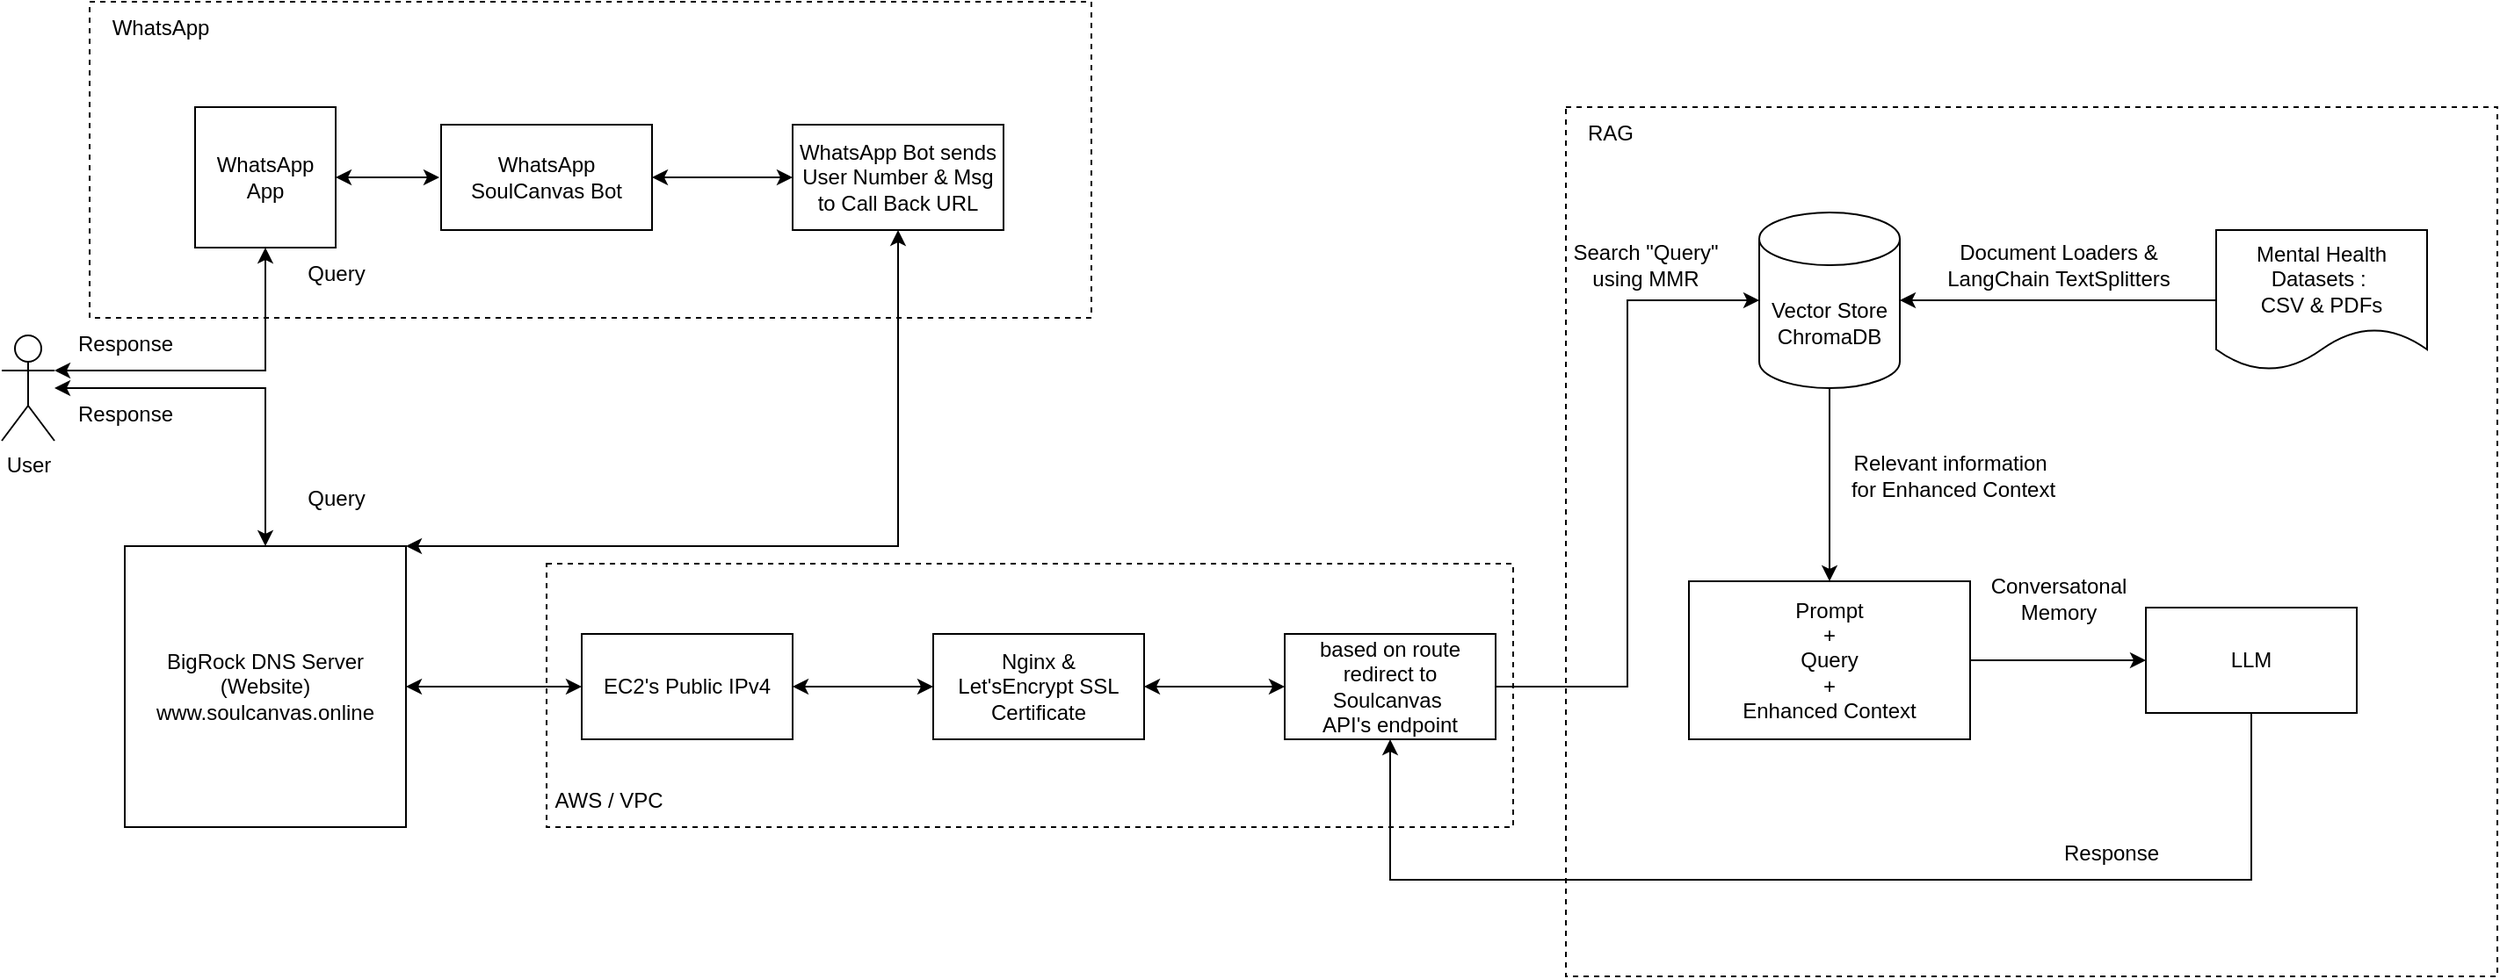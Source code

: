 <mxfile version="24.8.0">
  <diagram name="Page-1" id="QUatM0a3X-eX3-ZyX8t9">
    <mxGraphModel dx="1434" dy="1845" grid="1" gridSize="10" guides="1" tooltips="1" connect="1" arrows="1" fold="1" page="1" pageScale="1" pageWidth="827" pageHeight="1169" math="0" shadow="0">
      <root>
        <mxCell id="0" />
        <mxCell id="1" parent="0" />
        <mxCell id="ntM79_ehQCoRL3NHd-29-11" value="" style="rounded=0;whiteSpace=wrap;html=1;fillColor=none;dashed=1;" parent="1" vertex="1">
          <mxGeometry x="1030" y="-797" width="530" height="495" as="geometry" />
        </mxCell>
        <mxCell id="E2aT2Wicu7h2aFI-ZZVZ-1" value="WhatsApp App" style="whiteSpace=wrap;html=1;aspect=fixed;" parent="1" vertex="1">
          <mxGeometry x="250" y="-797" width="80" height="80" as="geometry" />
        </mxCell>
        <mxCell id="E2aT2Wicu7h2aFI-ZZVZ-2" value="User" style="shape=umlActor;verticalLabelPosition=bottom;verticalAlign=top;html=1;outlineConnect=0;" parent="1" vertex="1">
          <mxGeometry x="140" y="-667" width="30" height="60" as="geometry" />
        </mxCell>
        <mxCell id="E2aT2Wicu7h2aFI-ZZVZ-4" value="BigRock DNS Server (Website&lt;span style=&quot;background-color: initial;&quot;&gt;)&lt;/span&gt;&lt;div&gt;&lt;div&gt;www.soulcanvas.online&lt;/div&gt;&lt;/div&gt;" style="whiteSpace=wrap;html=1;aspect=fixed;" parent="1" vertex="1">
          <mxGeometry x="210" y="-547" width="160" height="160" as="geometry" />
        </mxCell>
        <mxCell id="E2aT2Wicu7h2aFI-ZZVZ-6" value="EC2&#39;s Public IPv4" style="whiteSpace=wrap;html=1;" parent="1" vertex="1">
          <mxGeometry x="470" y="-497" width="120" height="60" as="geometry" />
        </mxCell>
        <mxCell id="E2aT2Wicu7h2aFI-ZZVZ-8" value="Nginx &amp;amp;&lt;div&gt;&lt;div&gt;Let&#39;sEncrypt SSL Certificate&lt;/div&gt;&lt;/div&gt;" style="whiteSpace=wrap;html=1;" parent="1" vertex="1">
          <mxGeometry x="670" y="-497" width="120" height="60" as="geometry" />
        </mxCell>
        <mxCell id="E2aT2Wicu7h2aFI-ZZVZ-10" value="based on route redirect to Soulcanvas&amp;nbsp;&lt;div&gt;API&#39;s endpoint&lt;/div&gt;" style="whiteSpace=wrap;html=1;" parent="1" vertex="1">
          <mxGeometry x="870" y="-497" width="120" height="60" as="geometry" />
        </mxCell>
        <mxCell id="E2aT2Wicu7h2aFI-ZZVZ-18" value="" style="endArrow=classic;startArrow=classic;html=1;rounded=0;exitX=1;exitY=0.5;exitDx=0;exitDy=0;entryX=0;entryY=0.5;entryDx=0;entryDy=0;" parent="1" source="E2aT2Wicu7h2aFI-ZZVZ-4" target="E2aT2Wicu7h2aFI-ZZVZ-6" edge="1">
          <mxGeometry width="50" height="50" relative="1" as="geometry">
            <mxPoint x="410" y="-557" as="sourcePoint" />
            <mxPoint x="460" y="-607" as="targetPoint" />
          </mxGeometry>
        </mxCell>
        <mxCell id="E2aT2Wicu7h2aFI-ZZVZ-19" value="" style="endArrow=classic;startArrow=classic;html=1;rounded=0;exitX=1;exitY=0.5;exitDx=0;exitDy=0;entryX=0;entryY=0.5;entryDx=0;entryDy=0;" parent="1" source="E2aT2Wicu7h2aFI-ZZVZ-6" target="E2aT2Wicu7h2aFI-ZZVZ-8" edge="1">
          <mxGeometry width="50" height="50" relative="1" as="geometry">
            <mxPoint x="590" y="-387" as="sourcePoint" />
            <mxPoint x="690" y="-387" as="targetPoint" />
          </mxGeometry>
        </mxCell>
        <mxCell id="E2aT2Wicu7h2aFI-ZZVZ-20" value="" style="endArrow=classic;startArrow=classic;html=1;rounded=0;exitX=1;exitY=0.5;exitDx=0;exitDy=0;entryX=0;entryY=0.5;entryDx=0;entryDy=0;" parent="1" source="E2aT2Wicu7h2aFI-ZZVZ-8" target="E2aT2Wicu7h2aFI-ZZVZ-10" edge="1">
          <mxGeometry width="50" height="50" relative="1" as="geometry">
            <mxPoint x="600" y="-457" as="sourcePoint" />
            <mxPoint x="680" y="-457" as="targetPoint" />
            <Array as="points" />
          </mxGeometry>
        </mxCell>
        <mxCell id="E2aT2Wicu7h2aFI-ZZVZ-21" value="" style="endArrow=classic;startArrow=classic;html=1;rounded=0;entryX=0.5;entryY=0;entryDx=0;entryDy=0;" parent="1" source="E2aT2Wicu7h2aFI-ZZVZ-2" target="E2aT2Wicu7h2aFI-ZZVZ-4" edge="1">
          <mxGeometry width="50" height="50" relative="1" as="geometry">
            <mxPoint x="210" y="-587" as="sourcePoint" />
            <mxPoint x="260" y="-637" as="targetPoint" />
            <Array as="points">
              <mxPoint x="290" y="-637" />
            </Array>
          </mxGeometry>
        </mxCell>
        <mxCell id="E2aT2Wicu7h2aFI-ZZVZ-22" value="" style="endArrow=classic;startArrow=classic;html=1;rounded=0;entryX=0.5;entryY=1;entryDx=0;entryDy=0;exitX=1;exitY=0.333;exitDx=0;exitDy=0;exitPerimeter=0;" parent="1" source="E2aT2Wicu7h2aFI-ZZVZ-2" target="E2aT2Wicu7h2aFI-ZZVZ-1" edge="1">
          <mxGeometry width="50" height="50" relative="1" as="geometry">
            <mxPoint x="240" y="-637" as="sourcePoint" />
            <mxPoint x="290" y="-687" as="targetPoint" />
            <Array as="points">
              <mxPoint x="290" y="-647" />
            </Array>
          </mxGeometry>
        </mxCell>
        <mxCell id="E2aT2Wicu7h2aFI-ZZVZ-24" value="WhatsApp SoulCanvas Bot" style="whiteSpace=wrap;html=1;" parent="1" vertex="1">
          <mxGeometry x="390" y="-787" width="120" height="60" as="geometry" />
        </mxCell>
        <mxCell id="E2aT2Wicu7h2aFI-ZZVZ-26" value="WhatsApp Bot sends User Number &amp;amp; Msg&lt;div&gt;to Call Back URL&lt;/div&gt;" style="whiteSpace=wrap;html=1;" parent="1" vertex="1">
          <mxGeometry x="590" y="-787" width="120" height="60" as="geometry" />
        </mxCell>
        <mxCell id="E2aT2Wicu7h2aFI-ZZVZ-28" value="" style="endArrow=classic;startArrow=classic;html=1;rounded=0;exitX=1;exitY=0.5;exitDx=0;exitDy=0;" parent="1" source="E2aT2Wicu7h2aFI-ZZVZ-1" edge="1">
          <mxGeometry width="50" height="50" relative="1" as="geometry">
            <mxPoint x="360" y="-627" as="sourcePoint" />
            <mxPoint x="389" y="-757" as="targetPoint" />
          </mxGeometry>
        </mxCell>
        <mxCell id="E2aT2Wicu7h2aFI-ZZVZ-29" value="" style="endArrow=classic;startArrow=classic;html=1;rounded=0;exitX=1;exitY=0.5;exitDx=0;exitDy=0;entryX=0;entryY=0.5;entryDx=0;entryDy=0;" parent="1" source="E2aT2Wicu7h2aFI-ZZVZ-24" target="E2aT2Wicu7h2aFI-ZZVZ-26" edge="1">
          <mxGeometry width="50" height="50" relative="1" as="geometry">
            <mxPoint x="524" y="-697" as="sourcePoint" />
            <mxPoint x="583" y="-697" as="targetPoint" />
          </mxGeometry>
        </mxCell>
        <mxCell id="E2aT2Wicu7h2aFI-ZZVZ-30" value="" style="endArrow=classic;startArrow=classic;html=1;rounded=0;exitX=0.5;exitY=1;exitDx=0;exitDy=0;entryX=1;entryY=0;entryDx=0;entryDy=0;" parent="1" source="E2aT2Wicu7h2aFI-ZZVZ-26" target="E2aT2Wicu7h2aFI-ZZVZ-4" edge="1">
          <mxGeometry width="50" height="50" relative="1" as="geometry">
            <mxPoint x="600" y="-687" as="sourcePoint" />
            <mxPoint x="680" y="-687" as="targetPoint" />
            <Array as="points">
              <mxPoint x="650" y="-547" />
            </Array>
          </mxGeometry>
        </mxCell>
        <mxCell id="E2aT2Wicu7h2aFI-ZZVZ-31" value="" style="rounded=0;whiteSpace=wrap;html=1;fillColor=none;dashed=1;" parent="1" vertex="1">
          <mxGeometry x="190" y="-857" width="570" height="180" as="geometry" />
        </mxCell>
        <mxCell id="E2aT2Wicu7h2aFI-ZZVZ-33" value="" style="rounded=0;whiteSpace=wrap;html=1;fillColor=none;dashed=1;" parent="1" vertex="1">
          <mxGeometry x="450" y="-537" width="550" height="150" as="geometry" />
        </mxCell>
        <mxCell id="E2aT2Wicu7h2aFI-ZZVZ-32" value="WhatsApp" style="text;html=1;align=center;verticalAlign=middle;resizable=0;points=[];autosize=1;strokeColor=none;fillColor=none;" parent="1" vertex="1">
          <mxGeometry x="190" y="-857" width="80" height="30" as="geometry" />
        </mxCell>
        <mxCell id="E2aT2Wicu7h2aFI-ZZVZ-34" value="AWS / VPC" style="text;html=1;align=center;verticalAlign=middle;resizable=0;points=[];autosize=1;strokeColor=none;fillColor=none;" parent="1" vertex="1">
          <mxGeometry x="440" y="-417" width="90" height="30" as="geometry" />
        </mxCell>
        <mxCell id="E2aT2Wicu7h2aFI-ZZVZ-35" value="Query" style="text;html=1;align=center;verticalAlign=middle;resizable=0;points=[];autosize=1;strokeColor=none;fillColor=none;" parent="1" vertex="1">
          <mxGeometry x="300" y="-589" width="60" height="30" as="geometry" />
        </mxCell>
        <mxCell id="E2aT2Wicu7h2aFI-ZZVZ-36" value="Query" style="text;html=1;align=center;verticalAlign=middle;resizable=0;points=[];autosize=1;strokeColor=none;fillColor=none;" parent="1" vertex="1">
          <mxGeometry x="300" y="-717" width="60" height="30" as="geometry" />
        </mxCell>
        <mxCell id="E2aT2Wicu7h2aFI-ZZVZ-37" value="Response" style="text;html=1;align=center;verticalAlign=middle;resizable=0;points=[];autosize=1;strokeColor=none;fillColor=none;" parent="1" vertex="1">
          <mxGeometry x="170" y="-637" width="80" height="30" as="geometry" />
        </mxCell>
        <mxCell id="E2aT2Wicu7h2aFI-ZZVZ-38" value="Response" style="text;html=1;align=center;verticalAlign=middle;resizable=0;points=[];autosize=1;strokeColor=none;fillColor=none;" parent="1" vertex="1">
          <mxGeometry x="170" y="-677" width="80" height="30" as="geometry" />
        </mxCell>
        <mxCell id="E2aT2Wicu7h2aFI-ZZVZ-42" style="edgeStyle=orthogonalEdgeStyle;rounded=0;orthogonalLoop=1;jettySize=auto;html=1;" parent="1" source="E2aT2Wicu7h2aFI-ZZVZ-40" target="E2aT2Wicu7h2aFI-ZZVZ-41" edge="1">
          <mxGeometry relative="1" as="geometry" />
        </mxCell>
        <mxCell id="E2aT2Wicu7h2aFI-ZZVZ-40" value="Mental Health Datasets :&amp;nbsp;&lt;div&gt;CSV &amp;amp; PDFs&lt;/div&gt;" style="shape=document;whiteSpace=wrap;html=1;boundedLbl=1;" parent="1" vertex="1">
          <mxGeometry x="1400" y="-727" width="120" height="80" as="geometry" />
        </mxCell>
        <mxCell id="ntM79_ehQCoRL3NHd-29-4" style="edgeStyle=orthogonalEdgeStyle;rounded=0;orthogonalLoop=1;jettySize=auto;html=1;" parent="1" source="E2aT2Wicu7h2aFI-ZZVZ-41" target="ntM79_ehQCoRL3NHd-29-3" edge="1">
          <mxGeometry relative="1" as="geometry" />
        </mxCell>
        <mxCell id="E2aT2Wicu7h2aFI-ZZVZ-41" value="Vector Store ChromaDB" style="shape=cylinder3;whiteSpace=wrap;html=1;boundedLbl=1;backgroundOutline=1;size=15;" parent="1" vertex="1">
          <mxGeometry x="1140" y="-737" width="80" height="100" as="geometry" />
        </mxCell>
        <mxCell id="E2aT2Wicu7h2aFI-ZZVZ-43" value="Document Loaders &amp;amp;&lt;div&gt;LangChain&amp;nbsp;&lt;span style=&quot;background-color: initial;&quot;&gt;TextSplitters&lt;/span&gt;&lt;/div&gt;" style="text;html=1;align=center;verticalAlign=middle;resizable=0;points=[];autosize=1;strokeColor=none;fillColor=none;" parent="1" vertex="1">
          <mxGeometry x="1235" y="-727" width="150" height="40" as="geometry" />
        </mxCell>
        <mxCell id="ntM79_ehQCoRL3NHd-29-1" style="edgeStyle=orthogonalEdgeStyle;rounded=0;orthogonalLoop=1;jettySize=auto;html=1;entryX=0;entryY=0.5;entryDx=0;entryDy=0;entryPerimeter=0;" parent="1" source="E2aT2Wicu7h2aFI-ZZVZ-10" target="E2aT2Wicu7h2aFI-ZZVZ-41" edge="1">
          <mxGeometry relative="1" as="geometry" />
        </mxCell>
        <mxCell id="ntM79_ehQCoRL3NHd-29-2" value="Search &quot;Query&quot;&lt;div&gt;using MMR&lt;/div&gt;" style="text;html=1;align=center;verticalAlign=middle;resizable=0;points=[];autosize=1;strokeColor=none;fillColor=none;" parent="1" vertex="1">
          <mxGeometry x="1020" y="-727" width="110" height="40" as="geometry" />
        </mxCell>
        <mxCell id="ntM79_ehQCoRL3NHd-29-7" value="" style="edgeStyle=orthogonalEdgeStyle;rounded=0;orthogonalLoop=1;jettySize=auto;html=1;" parent="1" source="ntM79_ehQCoRL3NHd-29-3" target="ntM79_ehQCoRL3NHd-29-6" edge="1">
          <mxGeometry relative="1" as="geometry" />
        </mxCell>
        <mxCell id="ntM79_ehQCoRL3NHd-29-3" value="Prompt&lt;div&gt;+&lt;/div&gt;&lt;div&gt;Query&lt;/div&gt;&lt;div&gt;+&lt;/div&gt;&lt;div&gt;Enhanced Context&lt;/div&gt;" style="rounded=0;whiteSpace=wrap;html=1;" parent="1" vertex="1">
          <mxGeometry x="1100" y="-527" width="160" height="90" as="geometry" />
        </mxCell>
        <mxCell id="ntM79_ehQCoRL3NHd-29-5" value="Relevant information&amp;nbsp;&lt;div&gt;f&lt;span style=&quot;background-color: initial;&quot;&gt;or Enhanced Context&lt;/span&gt;&lt;/div&gt;" style="text;html=1;align=center;verticalAlign=middle;resizable=0;points=[];autosize=1;strokeColor=none;fillColor=none;" parent="1" vertex="1">
          <mxGeometry x="1180" y="-607" width="140" height="40" as="geometry" />
        </mxCell>
        <mxCell id="ntM79_ehQCoRL3NHd-29-9" style="edgeStyle=orthogonalEdgeStyle;rounded=0;orthogonalLoop=1;jettySize=auto;html=1;" parent="1" source="ntM79_ehQCoRL3NHd-29-6" target="E2aT2Wicu7h2aFI-ZZVZ-10" edge="1">
          <mxGeometry relative="1" as="geometry">
            <Array as="points">
              <mxPoint x="1420" y="-357" />
              <mxPoint x="930" y="-357" />
            </Array>
          </mxGeometry>
        </mxCell>
        <mxCell id="ntM79_ehQCoRL3NHd-29-6" value="LLM" style="whiteSpace=wrap;html=1;rounded=0;" parent="1" vertex="1">
          <mxGeometry x="1360" y="-512" width="120" height="60" as="geometry" />
        </mxCell>
        <mxCell id="ntM79_ehQCoRL3NHd-29-8" value="Conversatonal&lt;div&gt;Memory&lt;/div&gt;" style="text;html=1;align=center;verticalAlign=middle;resizable=0;points=[];autosize=1;strokeColor=none;fillColor=none;" parent="1" vertex="1">
          <mxGeometry x="1260" y="-537" width="100" height="40" as="geometry" />
        </mxCell>
        <mxCell id="ntM79_ehQCoRL3NHd-29-10" value="Response" style="text;html=1;align=center;verticalAlign=middle;resizable=0;points=[];autosize=1;strokeColor=none;fillColor=none;" parent="1" vertex="1">
          <mxGeometry x="1300" y="-387" width="80" height="30" as="geometry" />
        </mxCell>
        <mxCell id="ntM79_ehQCoRL3NHd-29-12" value="RAG" style="text;html=1;align=center;verticalAlign=middle;resizable=0;points=[];autosize=1;strokeColor=none;fillColor=none;" parent="1" vertex="1">
          <mxGeometry x="1030" y="-797" width="50" height="30" as="geometry" />
        </mxCell>
      </root>
    </mxGraphModel>
  </diagram>
</mxfile>
